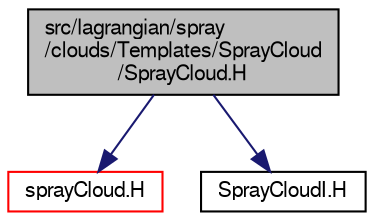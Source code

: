 digraph "src/lagrangian/spray/clouds/Templates/SprayCloud/SprayCloud.H"
{
  bgcolor="transparent";
  edge [fontname="FreeSans",fontsize="10",labelfontname="FreeSans",labelfontsize="10"];
  node [fontname="FreeSans",fontsize="10",shape=record];
  Node0 [label="src/lagrangian/spray\l/clouds/Templates/SprayCloud\l/SprayCloud.H",height=0.2,width=0.4,color="black", fillcolor="grey75", style="filled", fontcolor="black"];
  Node0 -> Node1 [color="midnightblue",fontsize="10",style="solid",fontname="FreeSans"];
  Node1 [label="sprayCloud.H",height=0.2,width=0.4,color="red",URL="$a06650.html"];
  Node0 -> Node45 [color="midnightblue",fontsize="10",style="solid",fontname="FreeSans"];
  Node45 [label="SprayCloudI.H",height=0.2,width=0.4,color="black",URL="$a06662.html"];
}
